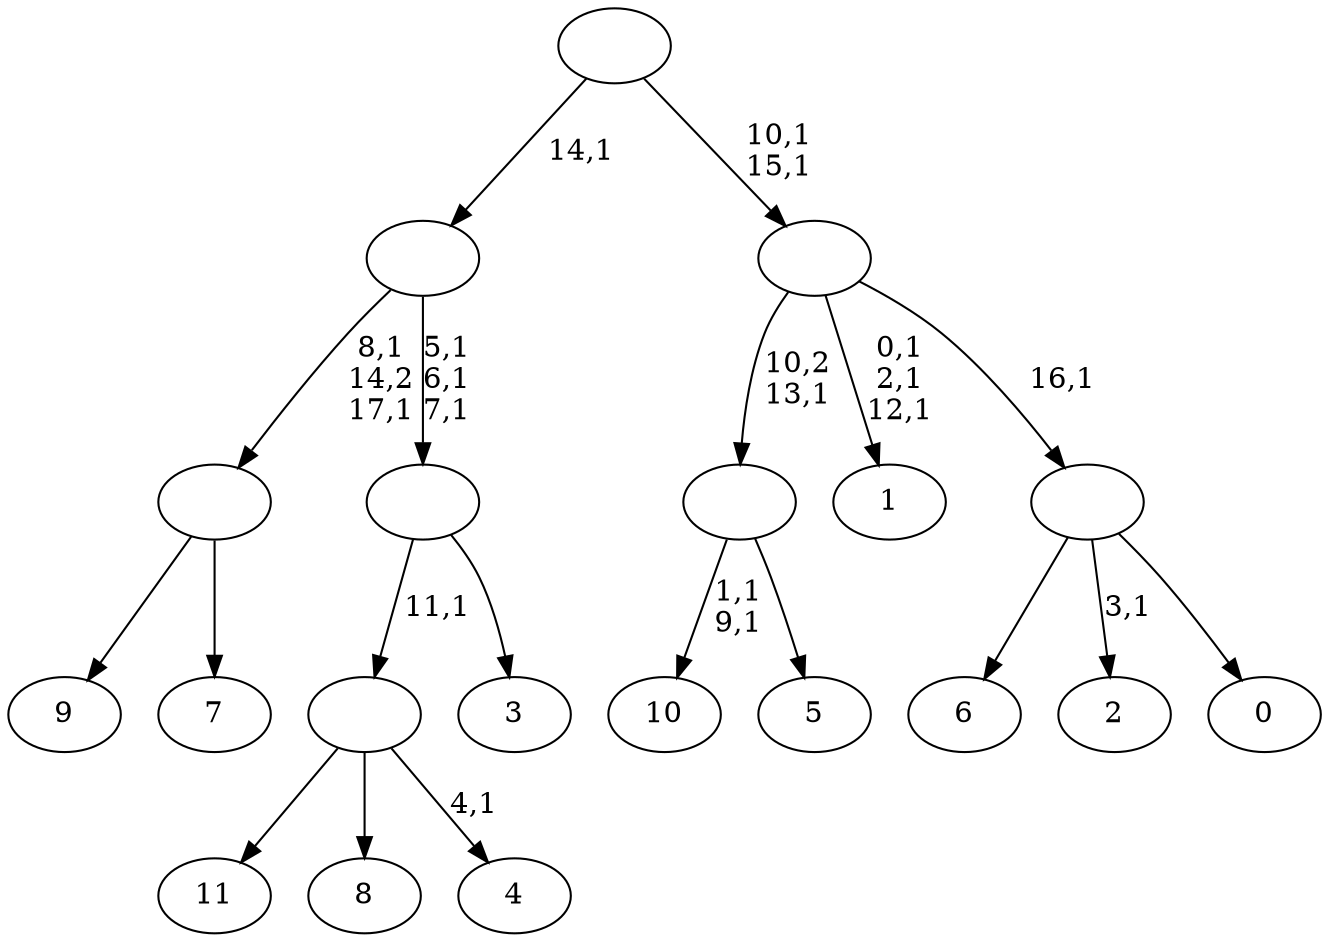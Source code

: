 digraph T {
	30 [label="11"]
	29 [label="10"]
	26 [label="9"]
	25 [label="8"]
	24 [label="7"]
	23 [label=""]
	21 [label="6"]
	20 [label="5"]
	19 [label=""]
	18 [label="4"]
	16 [label=""]
	15 [label="3"]
	14 [label=""]
	11 [label=""]
	10 [label="2"]
	8 [label="1"]
	4 [label="0"]
	3 [label=""]
	2 [label=""]
	0 [label=""]
	23 -> 26 [label=""]
	23 -> 24 [label=""]
	19 -> 29 [label="1,1\n9,1"]
	19 -> 20 [label=""]
	16 -> 18 [label="4,1"]
	16 -> 30 [label=""]
	16 -> 25 [label=""]
	14 -> 16 [label="11,1"]
	14 -> 15 [label=""]
	11 -> 14 [label="5,1\n6,1\n7,1"]
	11 -> 23 [label="8,1\n14,2\n17,1"]
	3 -> 10 [label="3,1"]
	3 -> 21 [label=""]
	3 -> 4 [label=""]
	2 -> 8 [label="0,1\n2,1\n12,1"]
	2 -> 19 [label="10,2\n13,1"]
	2 -> 3 [label="16,1"]
	0 -> 2 [label="10,1\n15,1"]
	0 -> 11 [label="14,1"]
}
